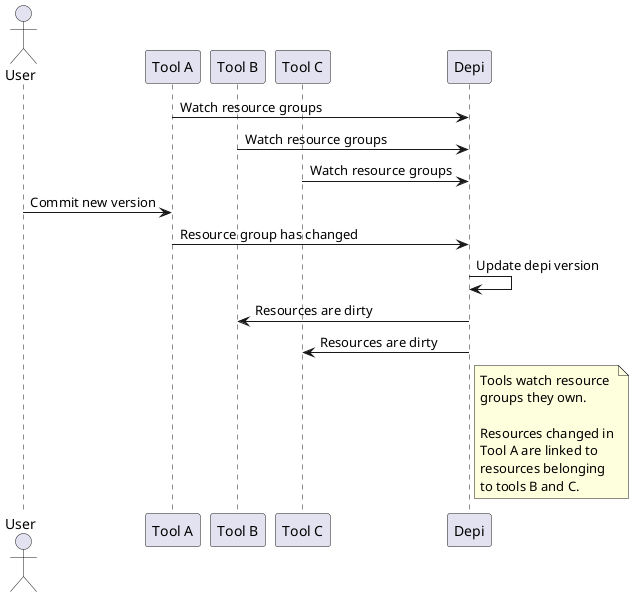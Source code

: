 @startuml
actor User as user
participant "Tool A" as toola
participant "Tool B" as toolb
participant "Tool C" as toolc
participant "Depi" as depi

toola -> depi : Watch resource groups
toolb -> depi : Watch resource groups
toolc -> depi : Watch resource groups
user -> toola : Commit new version
toola -> depi : Resource group has changed
depi -> depi : Update depi version
depi -> toolb : Resources are dirty
depi -> toolc : Resources are dirty

note right of depi
Tools watch resource
groups they own.

Resources changed in
Tool A are linked to
resources belonging
to tools B and C.
end note
@enduml

